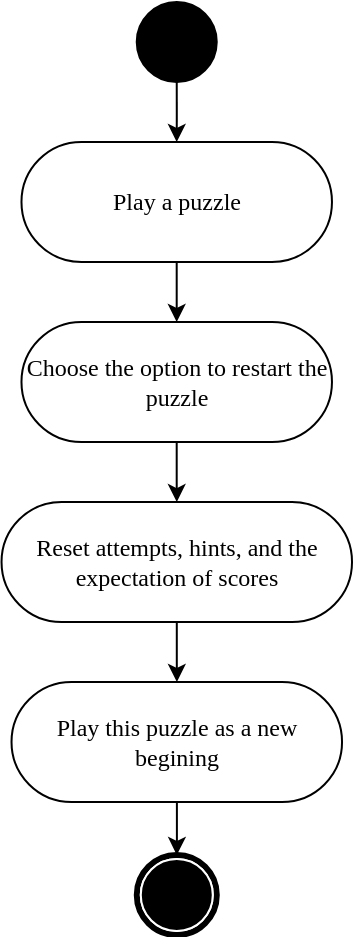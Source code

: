 <mxfile version="23.1.2" type="github">
  <diagram name="第 1 页" id="gCn5y6iDQdJzFsjdhJAQ">
    <mxGraphModel dx="988" dy="3021" grid="1" gridSize="10" guides="1" tooltips="1" connect="1" arrows="1" fold="1" page="1" pageScale="1" pageWidth="291" pageHeight="413" math="0" shadow="0">
      <root>
        <mxCell id="0" />
        <mxCell id="1" parent="0" />
        <mxCell id="vtA-RNlgkXTQP00N-WAl-3" value="" style="edgeStyle=orthogonalEdgeStyle;rounded=0;orthogonalLoop=1;jettySize=auto;html=1;entryX=0.5;entryY=0;entryDx=0;entryDy=0;" parent="1" source="vtA-RNlgkXTQP00N-WAl-4" target="vtA-RNlgkXTQP00N-WAl-7" edge="1">
          <mxGeometry relative="1" as="geometry">
            <mxPoint x="342.25" y="-1930" as="targetPoint" />
          </mxGeometry>
        </mxCell>
        <mxCell id="vtA-RNlgkXTQP00N-WAl-4" value="" style="ellipse;whiteSpace=wrap;html=1;rounded=0;shadow=0;comic=0;labelBackgroundColor=none;strokeWidth=1;fillColor=#000000;fontFamily=Verdana;fontSize=12;align=center;" parent="1" vertex="1">
          <mxGeometry x="342.37" y="-2180" width="40" height="40" as="geometry" />
        </mxCell>
        <mxCell id="vtA-RNlgkXTQP00N-WAl-5" value="" style="shape=mxgraph.bpmn.shape;html=1;verticalLabelPosition=bottom;labelBackgroundColor=#ffffff;verticalAlign=top;perimeter=ellipsePerimeter;outline=end;symbol=terminate;rounded=0;shadow=0;comic=0;strokeWidth=1;fontFamily=Verdana;fontSize=12;align=center;" parent="1" vertex="1">
          <mxGeometry x="342.39" y="-1753.5" width="40" height="40" as="geometry" />
        </mxCell>
        <mxCell id="vtA-RNlgkXTQP00N-WAl-6" value="" style="edgeStyle=orthogonalEdgeStyle;rounded=0;orthogonalLoop=1;jettySize=auto;html=1;" parent="1" source="vtA-RNlgkXTQP00N-WAl-7" target="vtA-RNlgkXTQP00N-WAl-14" edge="1">
          <mxGeometry relative="1" as="geometry" />
        </mxCell>
        <mxCell id="vtA-RNlgkXTQP00N-WAl-7" value="Play a puzzle" style="rounded=1;whiteSpace=wrap;html=1;shadow=0;comic=0;labelBackgroundColor=none;strokeWidth=1;fontFamily=Verdana;fontSize=12;align=center;arcSize=50;" parent="1" vertex="1">
          <mxGeometry x="284.74" y="-2110" width="155.25" height="60" as="geometry" />
        </mxCell>
        <mxCell id="vtA-RNlgkXTQP00N-WAl-13" value="" style="edgeStyle=orthogonalEdgeStyle;rounded=0;orthogonalLoop=1;jettySize=auto;html=1;" parent="1" source="vtA-RNlgkXTQP00N-WAl-14" edge="1">
          <mxGeometry relative="1" as="geometry">
            <mxPoint x="362.4" y="-1929.98" as="targetPoint" />
          </mxGeometry>
        </mxCell>
        <mxCell id="vtA-RNlgkXTQP00N-WAl-14" value="Choose the option to restart the puzzle" style="rounded=1;whiteSpace=wrap;html=1;shadow=0;comic=0;labelBackgroundColor=none;strokeWidth=1;fontFamily=Verdana;fontSize=12;align=center;arcSize=50;" parent="1" vertex="1">
          <mxGeometry x="284.74" y="-2020" width="155.25" height="60" as="geometry" />
        </mxCell>
        <mxCell id="vtA-RNlgkXTQP00N-WAl-18" value="" style="edgeStyle=orthogonalEdgeStyle;rounded=0;orthogonalLoop=1;jettySize=auto;html=1;" parent="1" source="vtA-RNlgkXTQP00N-WAl-15" target="vtA-RNlgkXTQP00N-WAl-16" edge="1">
          <mxGeometry relative="1" as="geometry" />
        </mxCell>
        <mxCell id="vtA-RNlgkXTQP00N-WAl-15" value="Reset attempts, hints, and the expectation of scores" style="rounded=1;whiteSpace=wrap;html=1;shadow=0;comic=0;labelBackgroundColor=none;strokeWidth=1;fontFamily=Verdana;fontSize=12;align=center;arcSize=50;" parent="1" vertex="1">
          <mxGeometry x="274.77" y="-1930" width="175.24" height="60" as="geometry" />
        </mxCell>
        <mxCell id="vtA-RNlgkXTQP00N-WAl-17" value="" style="edgeStyle=orthogonalEdgeStyle;rounded=0;orthogonalLoop=1;jettySize=auto;html=1;" parent="1" source="vtA-RNlgkXTQP00N-WAl-16" target="vtA-RNlgkXTQP00N-WAl-5" edge="1">
          <mxGeometry relative="1" as="geometry" />
        </mxCell>
        <mxCell id="vtA-RNlgkXTQP00N-WAl-16" value="Play this puzzle as a new begining" style="rounded=1;whiteSpace=wrap;html=1;shadow=0;comic=0;labelBackgroundColor=none;strokeWidth=1;fontFamily=Verdana;fontSize=12;align=center;arcSize=50;" parent="1" vertex="1">
          <mxGeometry x="279.76" y="-1840" width="165.26" height="60" as="geometry" />
        </mxCell>
      </root>
    </mxGraphModel>
  </diagram>
</mxfile>
